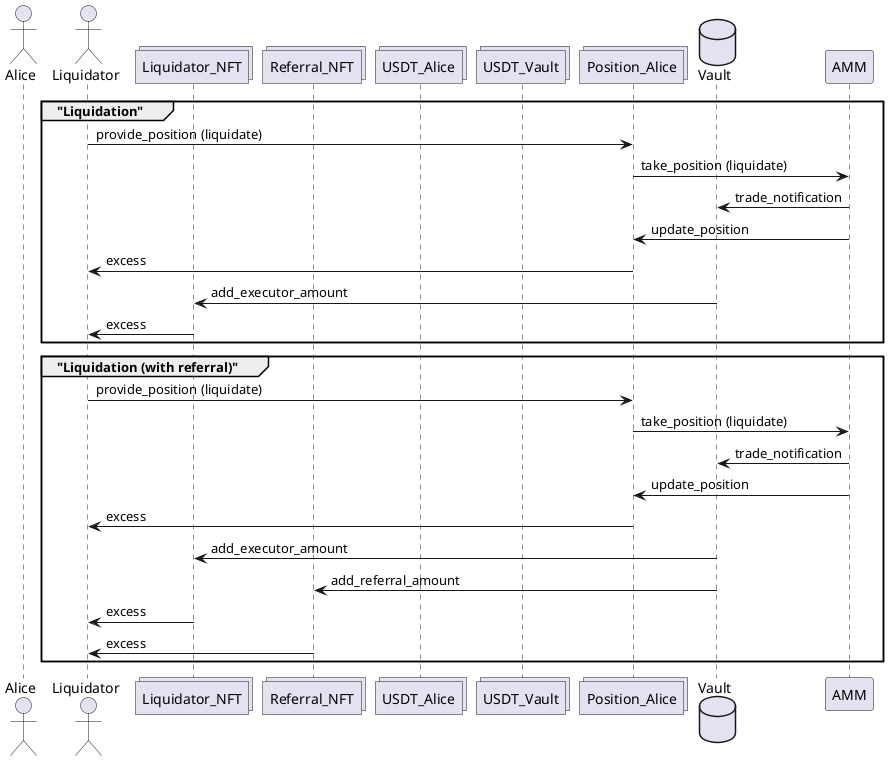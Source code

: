 @startuml Liquidator flow

actor Alice

actor Liquidator

collections Liquidator_NFT
collections Referral_NFT

collections USDT_Alice
collections USDT_Vault

collections Position_Alice

database    Vault

participant AMM

group "Liquidation"

Liquidator -> Position_Alice : provide_position (liquidate)
Position_Alice -> AMM : take_position (liquidate)
AMM -> Vault : trade_notification
AMM -> Position_Alice : update_position
Position_Alice -> Liquidator : excess
Vault -> Liquidator_NFT : add_executor_amount
Liquidator_NFT -> Liquidator : excess

end

group "Liquidation (with referral)"

Liquidator -> Position_Alice : provide_position (liquidate)
Position_Alice -> AMM : take_position (liquidate)
AMM -> Vault : trade_notification
AMM -> Position_Alice : update_position
Position_Alice -> Liquidator : excess
Vault -> Liquidator_NFT : add_executor_amount
Vault -> Referral_NFT : add_referral_amount
Liquidator_NFT -> Liquidator : excess
Referral_NFT -> Liquidator : excess

end

@enduml